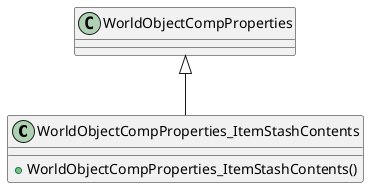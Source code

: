 @startuml
class WorldObjectCompProperties_ItemStashContents {
    + WorldObjectCompProperties_ItemStashContents()
}
WorldObjectCompProperties <|-- WorldObjectCompProperties_ItemStashContents
@enduml
